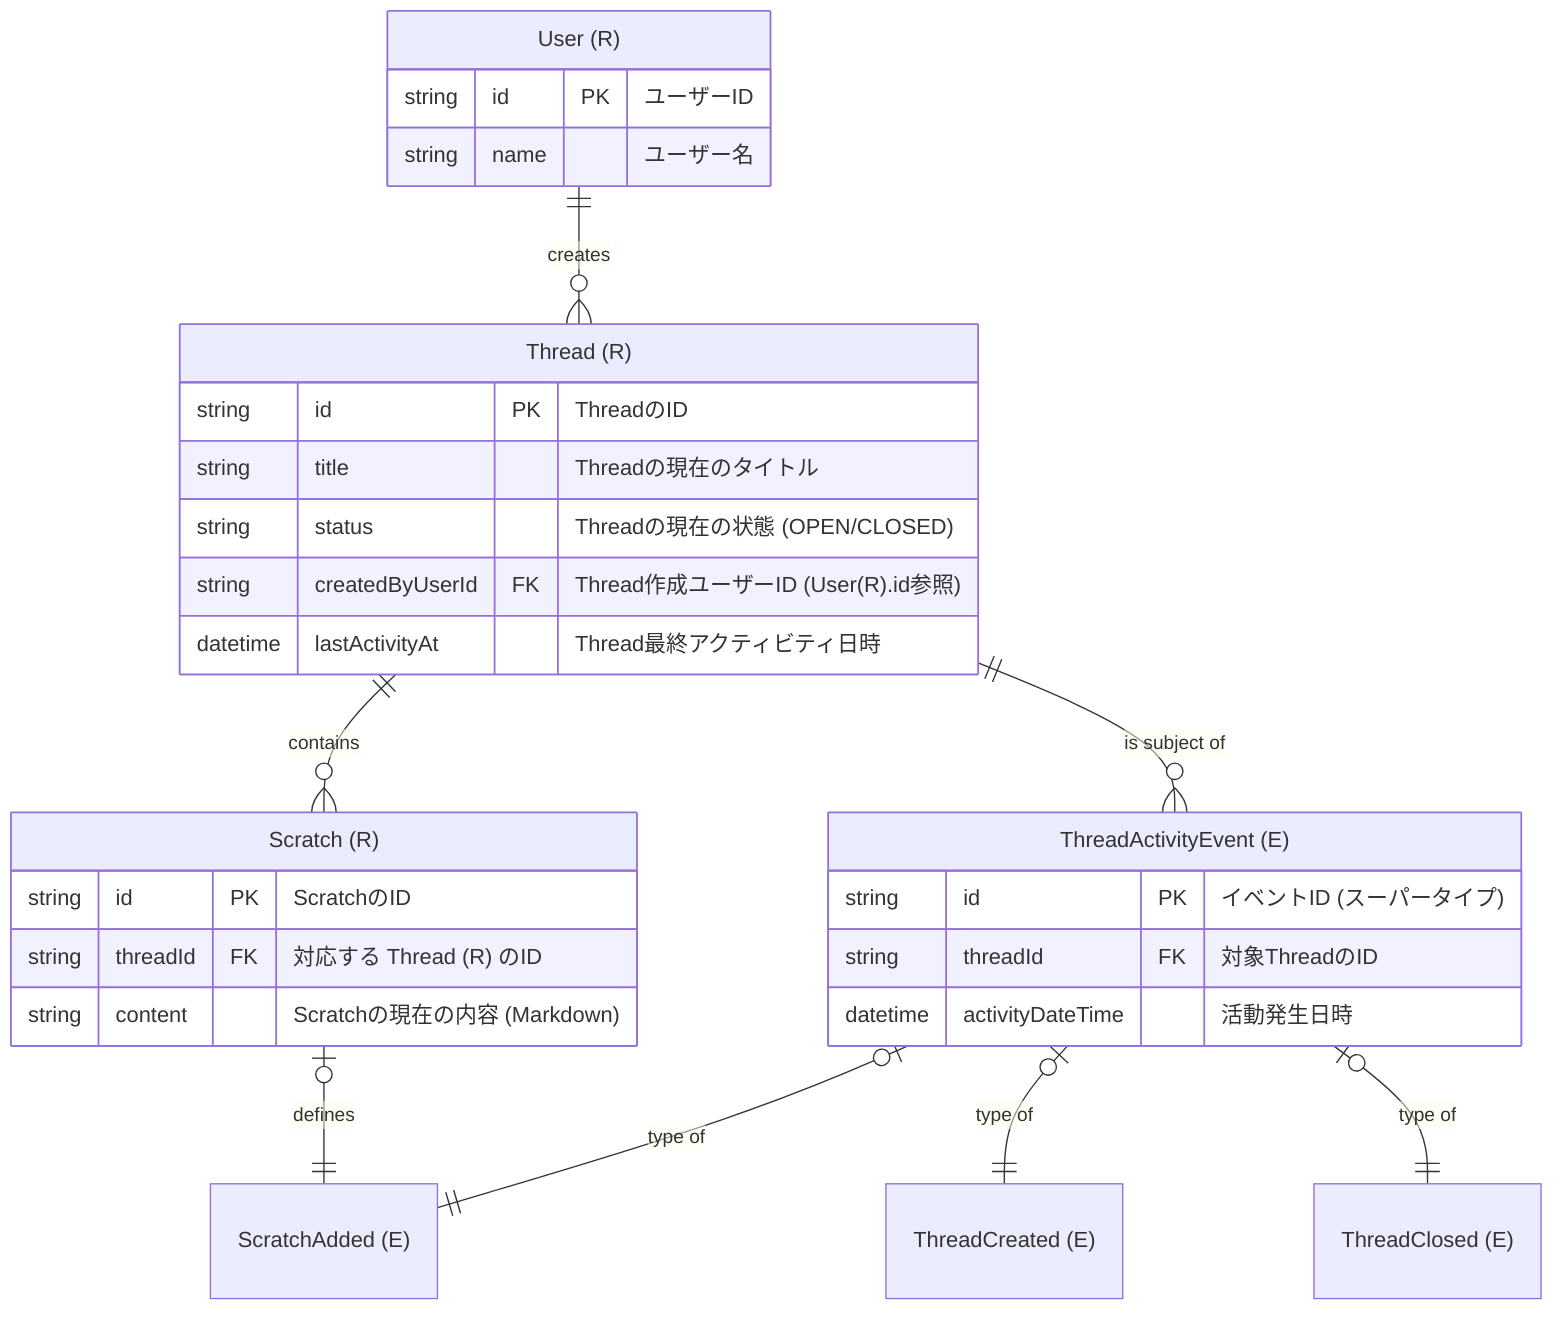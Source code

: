 erDiagram
    "User (R)" {
        string id PK "ユーザーID"
        string name "ユーザー名"
    }

    "Thread (R)" {
        string id PK "ThreadのID"
        string title "Threadの現在のタイトル"
        string status "Threadの現在の状態 (OPEN/CLOSED)"
        string createdByUserId FK "Thread作成ユーザーID (User(R).id参照)"
        datetime lastActivityAt "Thread最終アクティビティ日時"
    }

    "Scratch (R)" {
        string id PK "ScratchのID"
        string threadId FK "対応する Thread (R) のID"
        string content "Scratchの現在の内容 (Markdown)"
    }

    "ThreadActivityEvent (E)" {
        string id PK "イベントID (スーパータイプ)"
        string threadId FK "対象ThreadのID"
        datetime activityDateTime "活動発生日時"
    }

    "ThreadCreated (E)" {
    }

    "ScratchAdded (E)" {
    }

    "ThreadClosed (E)" {
    }

    "User (R)" ||--o{ "Thread (R)": "creates"
    "Thread (R)" ||--o{ "Scratch (R)": "contains"
    "Thread (R)" ||--o{ "ThreadActivityEvent (E)": "is subject of"
    "Scratch (R)" o|--|| "ScratchAdded (E)": "defines"
    "ThreadActivityEvent (E)" o|--|| "ThreadCreated (E)": "type of"
    "ThreadActivityEvent (E)" o|--|| "ScratchAdded (E)": "type of"
    "ThreadActivityEvent (E)" o|--|| "ThreadClosed (E)": "type of"